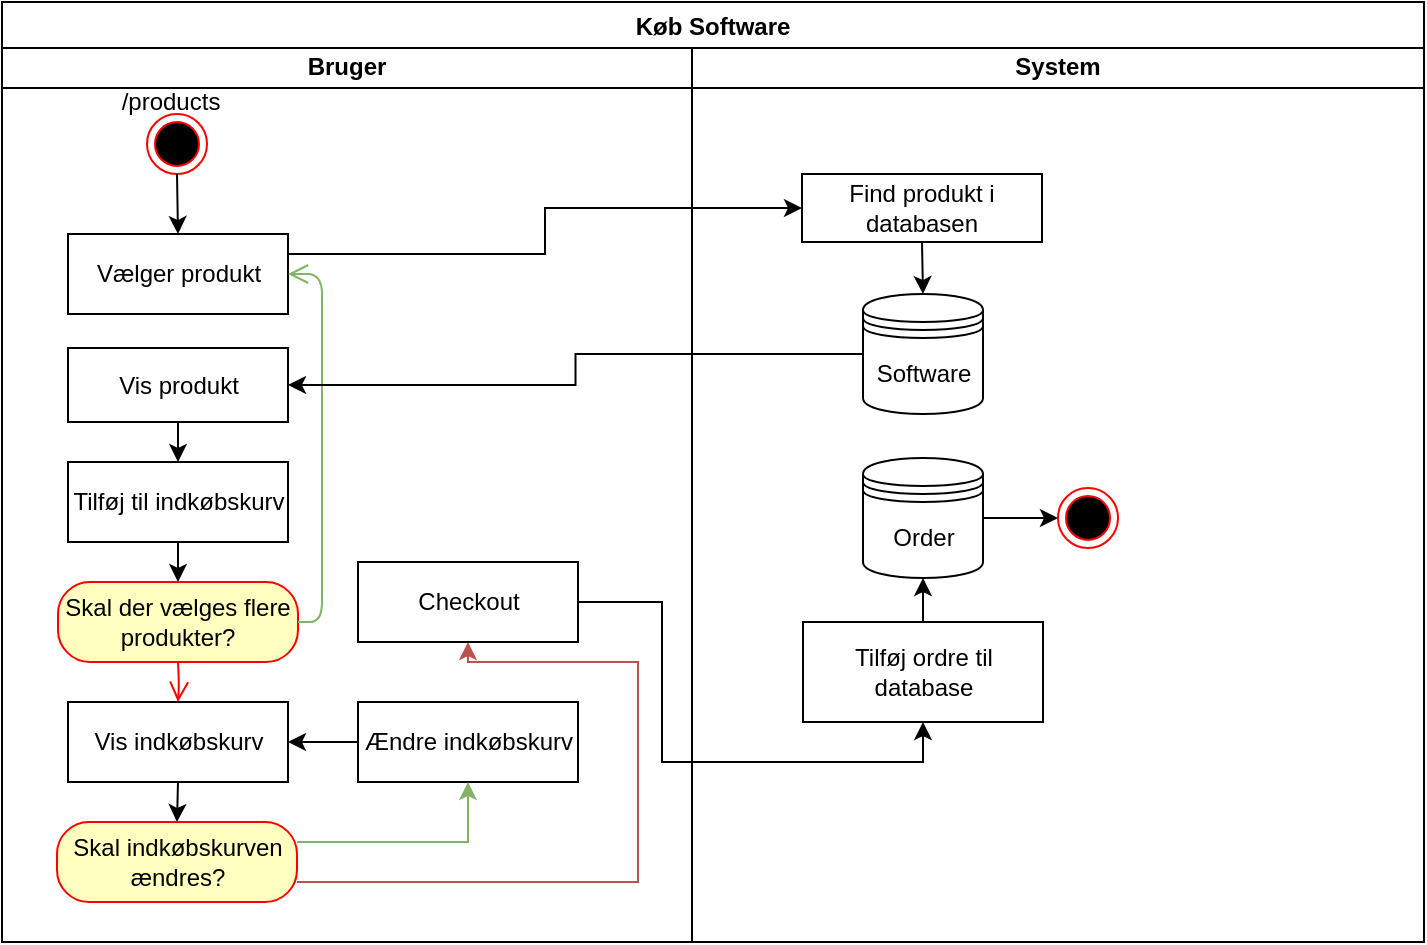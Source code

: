 <mxfile version="12.3.3" type="github" pages="3"><diagram id="4lKiD2rEymEvwDZZlTix" name="Køb af Software"><mxGraphModel dx="786" dy="440" grid="1" gridSize="10" guides="1" tooltips="1" connect="1" arrows="1" fold="1" page="1" pageScale="1" pageWidth="850" pageHeight="1100" math="0" shadow="0"><root><mxCell id="0"/><mxCell id="1" parent="0"/><mxCell id="3bJwfhjeecEXTNOG850E-1" value="Bruger" style="swimlane;" vertex="1" parent="1"><mxGeometry x="80" y="90" width="345" height="450" as="geometry"/></mxCell><mxCell id="3bJwfhjeecEXTNOG850E-20" style="edgeStyle=orthogonalEdgeStyle;rounded=0;orthogonalLoop=1;jettySize=auto;html=1;" edge="1" parent="3bJwfhjeecEXTNOG850E-1" source="3bJwfhjeecEXTNOG850E-12"><mxGeometry relative="1" as="geometry"><mxPoint x="88" y="270" as="targetPoint"/></mxGeometry></mxCell><mxCell id="3bJwfhjeecEXTNOG850E-12" value="Tilføj til indkøbskurv" style="html=1;" vertex="1" parent="3bJwfhjeecEXTNOG850E-1"><mxGeometry x="33" y="210" width="110" height="40" as="geometry"/></mxCell><mxCell id="3bJwfhjeecEXTNOG850E-16" value="Skal der vælges flere produkter?" style="rounded=1;whiteSpace=wrap;html=1;arcSize=40;fontColor=#000000;fillColor=#ffffc0;strokeColor=#ff0000;" vertex="1" parent="3bJwfhjeecEXTNOG850E-1"><mxGeometry x="28" y="270" width="120" height="40" as="geometry"/></mxCell><mxCell id="3bJwfhjeecEXTNOG850E-60" style="edgeStyle=orthogonalEdgeStyle;rounded=0;orthogonalLoop=1;jettySize=auto;html=1;exitX=0.5;exitY=1;exitDx=0;exitDy=0;entryX=0.5;entryY=0;entryDx=0;entryDy=0;" edge="1" parent="3bJwfhjeecEXTNOG850E-1" source="3bJwfhjeecEXTNOG850E-25" target="3bJwfhjeecEXTNOG850E-49"><mxGeometry relative="1" as="geometry"/></mxCell><mxCell id="3bJwfhjeecEXTNOG850E-25" value="Vis indkøbskurv" style="html=1;" vertex="1" parent="3bJwfhjeecEXTNOG850E-1"><mxGeometry x="33" y="330" width="110" height="40" as="geometry"/></mxCell><mxCell id="3bJwfhjeecEXTNOG850E-17" value="" style="edgeStyle=orthogonalEdgeStyle;html=1;verticalAlign=bottom;endArrow=open;endSize=8;strokeColor=#ff0000;entryX=0.5;entryY=0;entryDx=0;entryDy=0;" edge="1" parent="3bJwfhjeecEXTNOG850E-1" target="3bJwfhjeecEXTNOG850E-25"><mxGeometry relative="1" as="geometry"><mxPoint x="92.5" y="360" as="targetPoint"/><mxPoint x="88" y="310" as="sourcePoint"/></mxGeometry></mxCell><mxCell id="3bJwfhjeecEXTNOG850E-9" value="" style="ellipse;html=1;shape=endState;fillColor=#000000;strokeColor=#ff0000;" vertex="1" parent="3bJwfhjeecEXTNOG850E-1"><mxGeometry x="72.5" y="36" width="30" height="30" as="geometry"/></mxCell><mxCell id="3bJwfhjeecEXTNOG850E-11" value="Vælger produkt" style="html=1;" vertex="1" parent="3bJwfhjeecEXTNOG850E-1"><mxGeometry x="33" y="96" width="110" height="40" as="geometry"/></mxCell><mxCell id="3bJwfhjeecEXTNOG850E-37" style="edgeStyle=orthogonalEdgeStyle;rounded=0;orthogonalLoop=1;jettySize=auto;html=1;exitX=0.5;exitY=1;exitDx=0;exitDy=0;entryX=0.5;entryY=0;entryDx=0;entryDy=0;" edge="1" parent="3bJwfhjeecEXTNOG850E-1" source="3bJwfhjeecEXTNOG850E-33" target="3bJwfhjeecEXTNOG850E-12"><mxGeometry relative="1" as="geometry"/></mxCell><mxCell id="3bJwfhjeecEXTNOG850E-33" value="Vis produkt" style="html=1;" vertex="1" parent="3bJwfhjeecEXTNOG850E-1"><mxGeometry x="33" y="153" width="110" height="37" as="geometry"/></mxCell><mxCell id="3bJwfhjeecEXTNOG850E-10" value="/products&lt;br&gt;" style="text;html=1;align=center;verticalAlign=middle;resizable=0;points=[];;autosize=1;" vertex="1" parent="3bJwfhjeecEXTNOG850E-1"><mxGeometry x="53.5" y="20" width="60" height="20" as="geometry"/></mxCell><mxCell id="3bJwfhjeecEXTNOG850E-28" style="edgeStyle=orthogonalEdgeStyle;rounded=0;orthogonalLoop=1;jettySize=auto;html=1;exitX=0.5;exitY=1;exitDx=0;exitDy=0;entryX=0.5;entryY=0;entryDx=0;entryDy=0;" edge="1" parent="3bJwfhjeecEXTNOG850E-1" source="3bJwfhjeecEXTNOG850E-9" target="3bJwfhjeecEXTNOG850E-11"><mxGeometry relative="1" as="geometry"/></mxCell><mxCell id="3bJwfhjeecEXTNOG850E-22" value="" style="edgeStyle=orthogonalEdgeStyle;html=1;verticalAlign=bottom;endArrow=open;endSize=8;strokeColor=#82b366;exitX=1;exitY=0.5;exitDx=0;exitDy=0;entryX=1;entryY=0.5;entryDx=0;entryDy=0;fillColor=#d5e8d4;" edge="1" parent="3bJwfhjeecEXTNOG850E-1" target="3bJwfhjeecEXTNOG850E-11"><mxGeometry relative="1" as="geometry"><mxPoint x="102.5" y="366" as="targetPoint"/><mxPoint x="148" y="290" as="sourcePoint"/><Array as="points"><mxPoint x="160" y="290"/><mxPoint x="160" y="116"/></Array></mxGeometry></mxCell><mxCell id="3bJwfhjeecEXTNOG850E-48" style="edgeStyle=orthogonalEdgeStyle;rounded=0;orthogonalLoop=1;jettySize=auto;html=1;entryX=1;entryY=0.5;entryDx=0;entryDy=0;" edge="1" parent="3bJwfhjeecEXTNOG850E-1" source="3bJwfhjeecEXTNOG850E-47" target="3bJwfhjeecEXTNOG850E-25"><mxGeometry relative="1" as="geometry"/></mxCell><mxCell id="3bJwfhjeecEXTNOG850E-47" value="Ændre indkøbskurv" style="html=1;" vertex="1" parent="3bJwfhjeecEXTNOG850E-1"><mxGeometry x="178" y="330" width="110" height="40" as="geometry"/></mxCell><mxCell id="3bJwfhjeecEXTNOG850E-61" style="edgeStyle=orthogonalEdgeStyle;rounded=0;orthogonalLoop=1;jettySize=auto;html=1;exitX=1;exitY=0.25;exitDx=0;exitDy=0;entryX=0.5;entryY=1;entryDx=0;entryDy=0;fillColor=#d5e8d4;strokeColor=#82b366;" edge="1" parent="3bJwfhjeecEXTNOG850E-1" source="3bJwfhjeecEXTNOG850E-49" target="3bJwfhjeecEXTNOG850E-47"><mxGeometry relative="1" as="geometry"/></mxCell><mxCell id="3bJwfhjeecEXTNOG850E-62" style="edgeStyle=orthogonalEdgeStyle;rounded=0;orthogonalLoop=1;jettySize=auto;html=1;exitX=1;exitY=0.75;exitDx=0;exitDy=0;entryX=0.5;entryY=1;entryDx=0;entryDy=0;fillColor=#f8cecc;strokeColor=#b85450;" edge="1" parent="3bJwfhjeecEXTNOG850E-1" source="3bJwfhjeecEXTNOG850E-49" target="3bJwfhjeecEXTNOG850E-30"><mxGeometry relative="1" as="geometry"><Array as="points"><mxPoint x="318" y="420"/><mxPoint x="318" y="310"/><mxPoint x="233" y="310"/></Array></mxGeometry></mxCell><mxCell id="3bJwfhjeecEXTNOG850E-49" value="Skal indkøbskurven ændres?" style="rounded=1;whiteSpace=wrap;html=1;arcSize=40;fontColor=#000000;fillColor=#ffffc0;strokeColor=#ff0000;" vertex="1" parent="3bJwfhjeecEXTNOG850E-1"><mxGeometry x="27.5" y="390" width="120" height="40" as="geometry"/></mxCell><mxCell id="3bJwfhjeecEXTNOG850E-30" value="Checkout" style="html=1;" vertex="1" parent="3bJwfhjeecEXTNOG850E-1"><mxGeometry x="178" y="260" width="110" height="40" as="geometry"/></mxCell><mxCell id="3bJwfhjeecEXTNOG850E-2" value="System" style="swimlane;" vertex="1" parent="1"><mxGeometry x="425" y="90" width="366" height="450" as="geometry"/></mxCell><mxCell id="3bJwfhjeecEXTNOG850E-32" value="Software" style="shape=datastore;whiteSpace=wrap;html=1;" vertex="1" parent="3bJwfhjeecEXTNOG850E-2"><mxGeometry x="85.5" y="126" width="60" height="60" as="geometry"/></mxCell><mxCell id="3bJwfhjeecEXTNOG850E-72" style="edgeStyle=orthogonalEdgeStyle;rounded=0;orthogonalLoop=1;jettySize=auto;html=1;exitX=0.5;exitY=0;exitDx=0;exitDy=0;entryX=0.5;entryY=1;entryDx=0;entryDy=0;" edge="1" parent="3bJwfhjeecEXTNOG850E-2" source="3bJwfhjeecEXTNOG850E-63" target="3bJwfhjeecEXTNOG850E-71"><mxGeometry relative="1" as="geometry"/></mxCell><mxCell id="3bJwfhjeecEXTNOG850E-63" value="Tilføj ordre til database" style="rounded=0;whiteSpace=wrap;html=1;" vertex="1" parent="3bJwfhjeecEXTNOG850E-2"><mxGeometry x="55.5" y="290" width="120" height="50" as="geometry"/></mxCell><mxCell id="3bJwfhjeecEXTNOG850E-74" style="edgeStyle=orthogonalEdgeStyle;rounded=0;orthogonalLoop=1;jettySize=auto;html=1;exitX=1;exitY=0.5;exitDx=0;exitDy=0;" edge="1" parent="3bJwfhjeecEXTNOG850E-2" source="3bJwfhjeecEXTNOG850E-71" target="3bJwfhjeecEXTNOG850E-73"><mxGeometry relative="1" as="geometry"/></mxCell><mxCell id="3bJwfhjeecEXTNOG850E-71" value="Order" style="shape=datastore;whiteSpace=wrap;html=1;" vertex="1" parent="3bJwfhjeecEXTNOG850E-2"><mxGeometry x="85.5" y="208" width="60" height="60" as="geometry"/></mxCell><mxCell id="3bJwfhjeecEXTNOG850E-73" value="" style="ellipse;html=1;shape=endState;fillColor=#000000;strokeColor=#ff0000;" vertex="1" parent="3bJwfhjeecEXTNOG850E-2"><mxGeometry x="183" y="223" width="30" height="30" as="geometry"/></mxCell><mxCell id="3bJwfhjeecEXTNOG850E-7" value="Køb Software" style="swimlane;" vertex="1" parent="1"><mxGeometry x="80" y="70" width="711" height="470" as="geometry"/></mxCell><mxCell id="3bJwfhjeecEXTNOG850E-38" style="edgeStyle=orthogonalEdgeStyle;rounded=0;orthogonalLoop=1;jettySize=auto;html=1;exitX=1;exitY=0.25;exitDx=0;exitDy=0;entryX=0;entryY=0.5;entryDx=0;entryDy=0;" edge="1" parent="1" source="3bJwfhjeecEXTNOG850E-11" target="3bJwfhjeecEXTNOG850E-42"><mxGeometry relative="1" as="geometry"/></mxCell><mxCell id="3bJwfhjeecEXTNOG850E-44" style="edgeStyle=orthogonalEdgeStyle;rounded=0;orthogonalLoop=1;jettySize=auto;html=1;exitX=0.5;exitY=1;exitDx=0;exitDy=0;entryX=0.5;entryY=0;entryDx=0;entryDy=0;" edge="1" parent="1" source="3bJwfhjeecEXTNOG850E-42" target="3bJwfhjeecEXTNOG850E-32"><mxGeometry relative="1" as="geometry"/></mxCell><mxCell id="3bJwfhjeecEXTNOG850E-42" value="Find produkt i databasen" style="rounded=0;whiteSpace=wrap;html=1;" vertex="1" parent="1"><mxGeometry x="480" y="156" width="120" height="34" as="geometry"/></mxCell><mxCell id="3bJwfhjeecEXTNOG850E-45" style="edgeStyle=orthogonalEdgeStyle;rounded=0;orthogonalLoop=1;jettySize=auto;html=1;exitX=0;exitY=0.5;exitDx=0;exitDy=0;" edge="1" parent="1" source="3bJwfhjeecEXTNOG850E-32" target="3bJwfhjeecEXTNOG850E-33"><mxGeometry relative="1" as="geometry"/></mxCell><mxCell id="3bJwfhjeecEXTNOG850E-66" style="edgeStyle=orthogonalEdgeStyle;rounded=0;orthogonalLoop=1;jettySize=auto;html=1;exitX=1;exitY=0.5;exitDx=0;exitDy=0;entryX=0.5;entryY=1;entryDx=0;entryDy=0;" edge="1" parent="1" source="3bJwfhjeecEXTNOG850E-30" target="3bJwfhjeecEXTNOG850E-63"><mxGeometry relative="1" as="geometry"><Array as="points"><mxPoint x="410" y="370"/><mxPoint x="410" y="450"/><mxPoint x="541" y="450"/></Array></mxGeometry></mxCell></root></mxGraphModel></diagram><diagram id="xHuWINHdY9ZeYrxAkyO8" name="Contact"><mxGraphModel dx="786" dy="391" grid="1" gridSize="10" guides="1" tooltips="1" connect="1" arrows="1" fold="1" page="1" pageScale="1" pageWidth="850" pageHeight="1100" math="0" shadow="0"><root><mxCell id="bTcFKKF9VbX3VJiLTLPv-0"/><mxCell id="bTcFKKF9VbX3VJiLTLPv-1" parent="bTcFKKF9VbX3VJiLTLPv-0"/><mxCell id="gc1gI2m5SCsWHakWTvUe-0" value="Kontakt " style="swimlane;" vertex="1" parent="bTcFKKF9VbX3VJiLTLPv-1"><mxGeometry x="70" y="60" width="721" height="350" as="geometry"/></mxCell><mxCell id="gc1gI2m5SCsWHakWTvUe-1" value="Bruger" style="swimlane;" vertex="1" parent="gc1gI2m5SCsWHakWTvUe-0"><mxGeometry y="20" width="360" height="330" as="geometry"/></mxCell><mxCell id="sn5gF32ELTFfQQRGbFfH-0" value="" style="ellipse;html=1;shape=startState;fillColor=#000000;strokeColor=#ff0000;" vertex="1" parent="gc1gI2m5SCsWHakWTvUe-1"><mxGeometry x="165" y="50" width="30" height="30" as="geometry"/></mxCell><mxCell id="sn5gF32ELTFfQQRGbFfH-1" value="" style="edgeStyle=orthogonalEdgeStyle;html=1;verticalAlign=bottom;endArrow=open;endSize=8;strokeColor=#ff0000;" edge="1" source="sn5gF32ELTFfQQRGbFfH-0" parent="gc1gI2m5SCsWHakWTvUe-1"><mxGeometry relative="1" as="geometry"><mxPoint x="180" y="120" as="targetPoint"/></mxGeometry></mxCell><mxCell id="qPnaiLPeCXIpJcDtRzgU-0" value="/contacts" style="text;html=1;align=center;verticalAlign=middle;resizable=0;points=[];;autosize=1;" vertex="1" parent="gc1gI2m5SCsWHakWTvUe-1"><mxGeometry x="150" y="30" width="60" height="20" as="geometry"/></mxCell><mxCell id="GNf_sKCm4hyvGRxU7Hzc-8" style="edgeStyle=orthogonalEdgeStyle;rounded=0;orthogonalLoop=1;jettySize=auto;html=1;exitX=0.5;exitY=1;exitDx=0;exitDy=0;entryX=0.5;entryY=0;entryDx=0;entryDy=0;" edge="1" parent="gc1gI2m5SCsWHakWTvUe-1" source="DleoUIDVglSRXtg65QCX-0" target="GNf_sKCm4hyvGRxU7Hzc-6"><mxGeometry relative="1" as="geometry"/></mxCell><mxCell id="DleoUIDVglSRXtg65QCX-0" value="Udfyld formularen" style="html=1;" vertex="1" parent="gc1gI2m5SCsWHakWTvUe-1"><mxGeometry x="125" y="120" width="110" height="50" as="geometry"/></mxCell><mxCell id="GNf_sKCm4hyvGRxU7Hzc-6" value="Er formularen udfyldt korrekt?" style="rounded=1;whiteSpace=wrap;html=1;arcSize=40;fontColor=#000000;fillColor=#ffffc0;strokeColor=#ff0000;" vertex="1" parent="gc1gI2m5SCsWHakWTvUe-1"><mxGeometry x="120" y="190" width="120" height="40" as="geometry"/></mxCell><mxCell id="GNf_sKCm4hyvGRxU7Hzc-7" value="" style="edgeStyle=orthogonalEdgeStyle;html=1;verticalAlign=bottom;endArrow=open;endSize=8;strokeColor=#ff0000;entryX=0;entryY=0.5;entryDx=0;entryDy=0;exitX=0.5;exitY=1;exitDx=0;exitDy=0;" edge="1" source="GNf_sKCm4hyvGRxU7Hzc-6" parent="gc1gI2m5SCsWHakWTvUe-1" target="DleoUIDVglSRXtg65QCX-0"><mxGeometry relative="1" as="geometry"><mxPoint x="180" y="290" as="targetPoint"/><Array as="points"><mxPoint x="180" y="240"/><mxPoint x="100" y="240"/><mxPoint x="100" y="145"/></Array></mxGeometry></mxCell><mxCell id="GNf_sKCm4hyvGRxU7Hzc-9" value="Ja" style="text;html=1;align=center;verticalAlign=middle;resizable=0;points=[];;autosize=1;" vertex="1" parent="gc1gI2m5SCsWHakWTvUe-1"><mxGeometry x="290" y="190" width="30" height="20" as="geometry"/></mxCell><mxCell id="GNf_sKCm4hyvGRxU7Hzc-10" value="Nej" style="text;html=1;align=center;verticalAlign=middle;resizable=0;points=[];;autosize=1;" vertex="1" parent="gc1gI2m5SCsWHakWTvUe-1"><mxGeometry x="124" y="240" width="30" height="20" as="geometry"/></mxCell><mxCell id="gc1gI2m5SCsWHakWTvUe-2" value="Container" style="swimlane;" vertex="1" parent="gc1gI2m5SCsWHakWTvUe-0"><mxGeometry x="360" y="20" width="361" height="330" as="geometry"/></mxCell><mxCell id="GNf_sKCm4hyvGRxU7Hzc-0" value="contact" style="shape=datastore;whiteSpace=wrap;html=1;" vertex="1" parent="gc1gI2m5SCsWHakWTvUe-2"><mxGeometry x="151" y="150" width="60" height="60" as="geometry"/></mxCell><mxCell id="GNf_sKCm4hyvGRxU7Hzc-3" style="edgeStyle=orthogonalEdgeStyle;rounded=0;orthogonalLoop=1;jettySize=auto;html=1;exitX=0.5;exitY=1;exitDx=0;exitDy=0;entryX=0.5;entryY=0;entryDx=0;entryDy=0;" edge="1" parent="gc1gI2m5SCsWHakWTvUe-2" source="GNf_sKCm4hyvGRxU7Hzc-1" target="GNf_sKCm4hyvGRxU7Hzc-0"><mxGeometry relative="1" as="geometry"/></mxCell><mxCell id="GNf_sKCm4hyvGRxU7Hzc-1" value="Gemmer formlen i databasen" style="rounded=0;whiteSpace=wrap;html=1;" vertex="1" parent="gc1gI2m5SCsWHakWTvUe-2"><mxGeometry x="121" y="50" width="120" height="60" as="geometry"/></mxCell><mxCell id="GNf_sKCm4hyvGRxU7Hzc-2" style="edgeStyle=orthogonalEdgeStyle;rounded=0;orthogonalLoop=1;jettySize=auto;html=1;exitX=1;exitY=0.5;exitDx=0;exitDy=0;entryX=0;entryY=0.5;entryDx=0;entryDy=0;fillColor=#008a00;strokeColor=#005700;" edge="1" parent="gc1gI2m5SCsWHakWTvUe-0" source="GNf_sKCm4hyvGRxU7Hzc-6" target="GNf_sKCm4hyvGRxU7Hzc-1"><mxGeometry relative="1" as="geometry"><Array as="points"><mxPoint x="330" y="230"/><mxPoint x="330" y="100"/></Array></mxGeometry></mxCell><mxCell id="GNf_sKCm4hyvGRxU7Hzc-4" style="edgeStyle=orthogonalEdgeStyle;rounded=0;orthogonalLoop=1;jettySize=auto;html=1;exitX=1;exitY=0.5;exitDx=0;exitDy=0;" edge="1" parent="bTcFKKF9VbX3VJiLTLPv-1" source="GNf_sKCm4hyvGRxU7Hzc-0" target="GNf_sKCm4hyvGRxU7Hzc-5"><mxGeometry relative="1" as="geometry"><mxPoint x="680" y="260" as="targetPoint"/></mxGeometry></mxCell><mxCell id="GNf_sKCm4hyvGRxU7Hzc-5" value="" style="ellipse;html=1;shape=endState;fillColor=#000000;strokeColor=#ff0000;" vertex="1" parent="bTcFKKF9VbX3VJiLTLPv-1"><mxGeometry x="665" y="245" width="30" height="30" as="geometry"/></mxCell></root></mxGraphModel></diagram><diagram id="yGlpGW86CQZ5xoaKi1DV" name="Page-3"><mxGraphModel dx="786" dy="440" grid="1" gridSize="10" guides="1" tooltips="1" connect="1" arrows="1" fold="1" page="1" pageScale="1" pageWidth="850" pageHeight="1100" math="0" shadow="0"><root><mxCell id="3xgddIAbZlKn395g86zA-0"/><mxCell id="3xgddIAbZlKn395g86zA-1" parent="3xgddIAbZlKn395g86zA-0"/></root></mxGraphModel></diagram></mxfile>